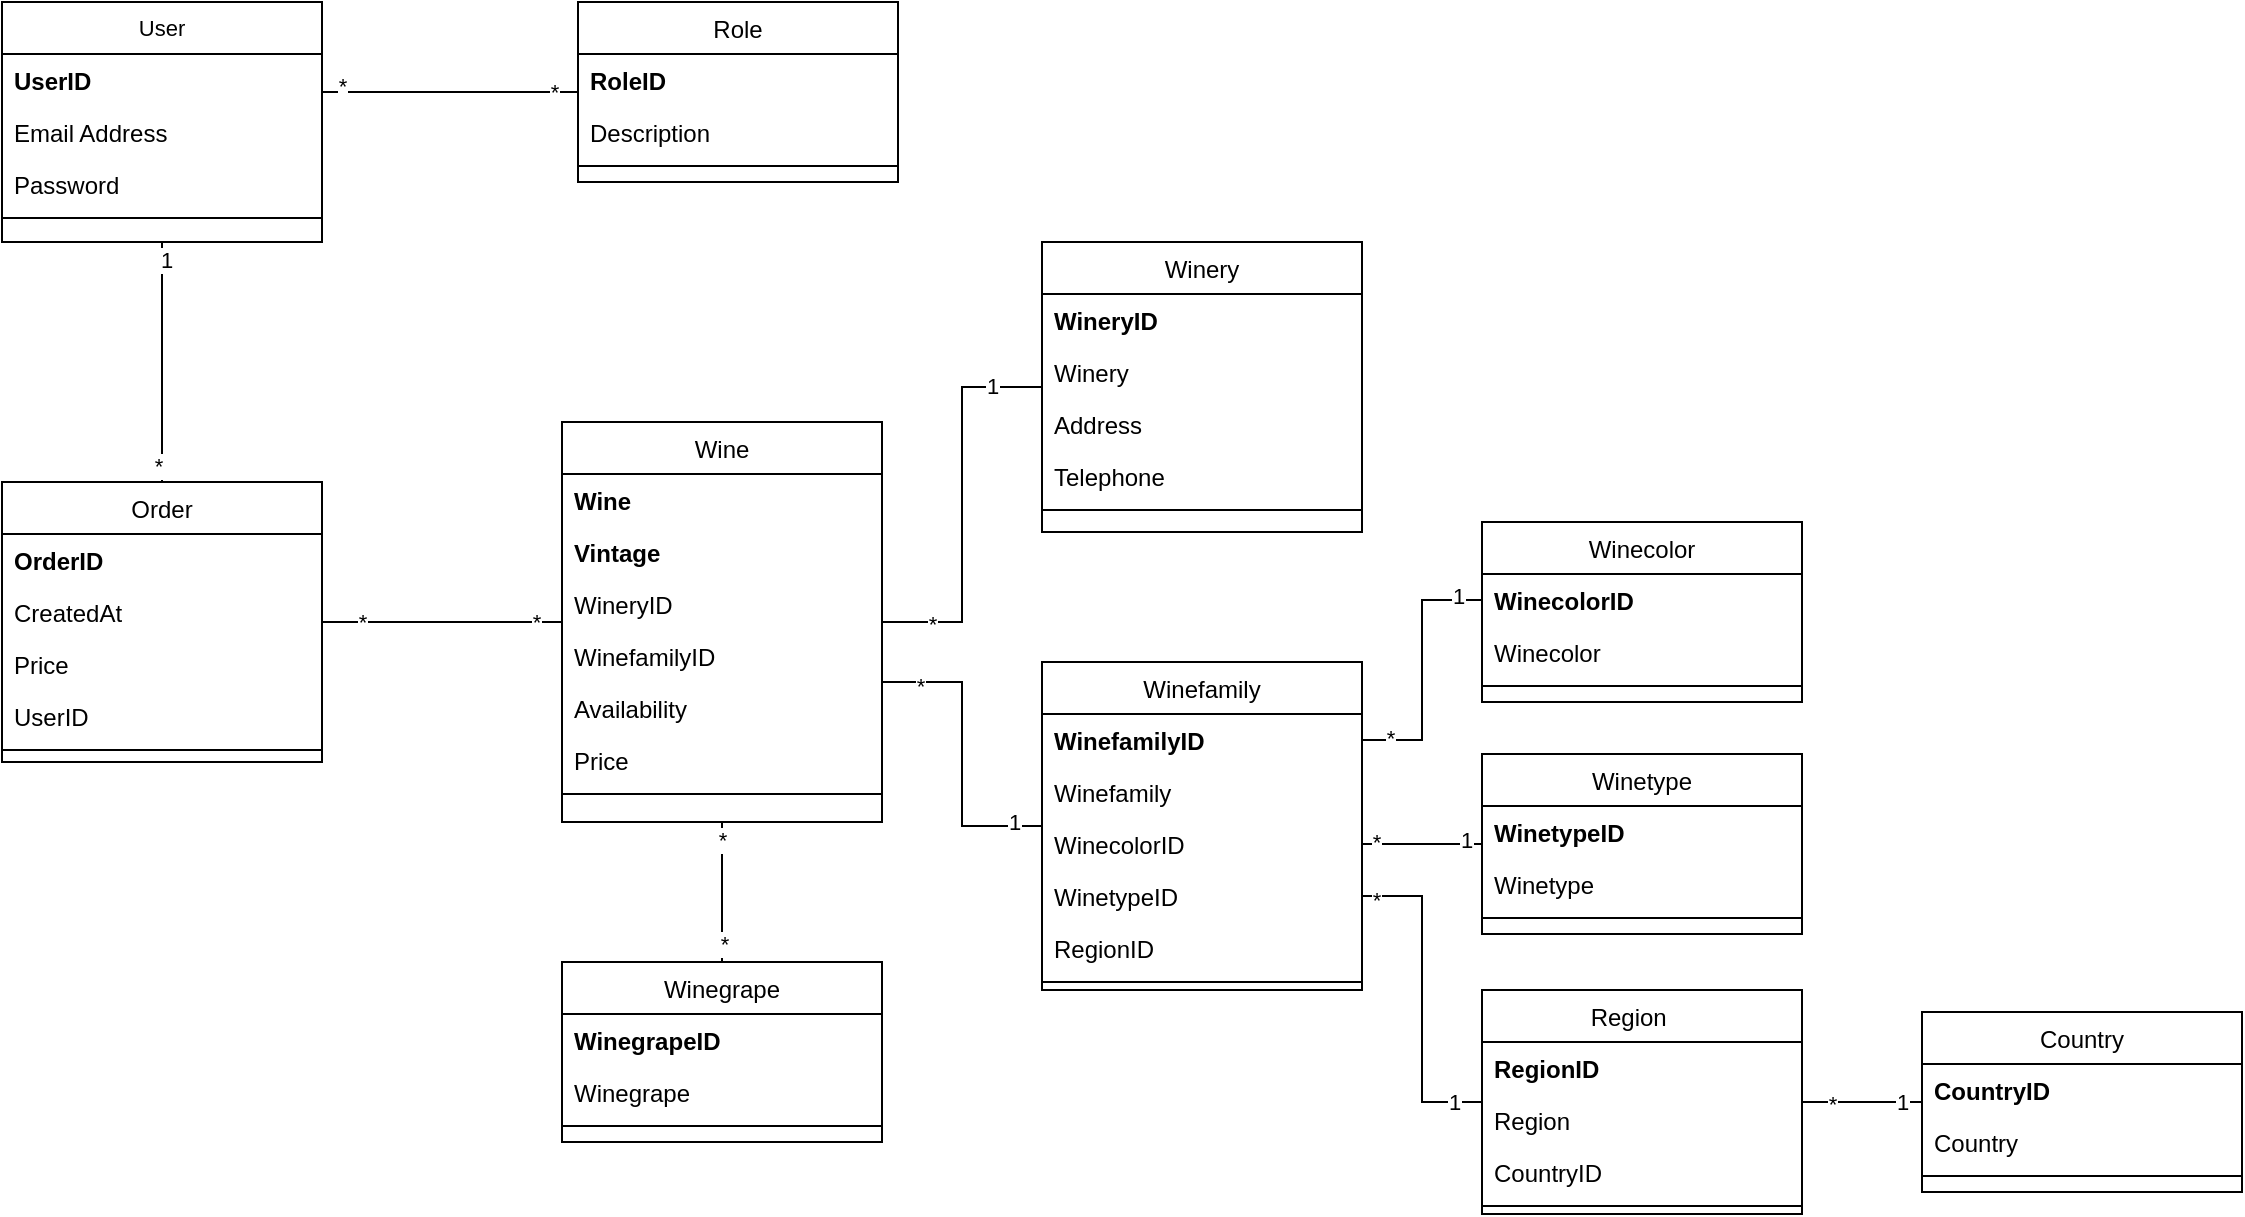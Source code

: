 <mxfile version="15.8.7" type="device"><diagram id="C5RBs43oDa-KdzZeNtuy" name="Page-1"><mxGraphModel dx="1892" dy="1216" grid="1" gridSize="10" guides="1" tooltips="1" connect="1" arrows="1" fold="1" page="1" pageScale="1" pageWidth="827" pageHeight="1169" math="0" shadow="0"><root><mxCell id="WIyWlLk6GJQsqaUBKTNV-0"/><mxCell id="WIyWlLk6GJQsqaUBKTNV-1" parent="WIyWlLk6GJQsqaUBKTNV-0"/><mxCell id="zkfFHV4jXpPFQw0GAbJ--0" value="User" style="swimlane;fontStyle=0;align=center;verticalAlign=top;childLayout=stackLayout;horizontal=1;startSize=26;horizontalStack=0;resizeParent=1;resizeLast=0;collapsible=1;marginBottom=0;rounded=0;shadow=0;strokeWidth=1;fontSize=11;" parent="WIyWlLk6GJQsqaUBKTNV-1" vertex="1"><mxGeometry x="220" y="120" width="160" height="120" as="geometry"><mxRectangle x="220" y="120" width="160" height="26" as="alternateBounds"/></mxGeometry></mxCell><mxCell id="zkfFHV4jXpPFQw0GAbJ--1" value="UserID" style="text;align=left;verticalAlign=top;spacingLeft=4;spacingRight=4;overflow=hidden;rotatable=0;points=[[0,0.5],[1,0.5]];portConstraint=eastwest;fontStyle=1" parent="zkfFHV4jXpPFQw0GAbJ--0" vertex="1"><mxGeometry y="26" width="160" height="26" as="geometry"/></mxCell><mxCell id="zkfFHV4jXpPFQw0GAbJ--2" value="Email Address" style="text;align=left;verticalAlign=top;spacingLeft=4;spacingRight=4;overflow=hidden;rotatable=0;points=[[0,0.5],[1,0.5]];portConstraint=eastwest;rounded=0;shadow=0;html=0;" parent="zkfFHV4jXpPFQw0GAbJ--0" vertex="1"><mxGeometry y="52" width="160" height="26" as="geometry"/></mxCell><mxCell id="zkfFHV4jXpPFQw0GAbJ--3" value="Password" style="text;align=left;verticalAlign=top;spacingLeft=4;spacingRight=4;overflow=hidden;rotatable=0;points=[[0,0.5],[1,0.5]];portConstraint=eastwest;rounded=0;shadow=0;html=0;" parent="zkfFHV4jXpPFQw0GAbJ--0" vertex="1"><mxGeometry y="78" width="160" height="26" as="geometry"/></mxCell><mxCell id="zkfFHV4jXpPFQw0GAbJ--4" value="" style="line;html=1;strokeWidth=1;align=left;verticalAlign=middle;spacingTop=-1;spacingLeft=3;spacingRight=3;rotatable=0;labelPosition=right;points=[];portConstraint=eastwest;" parent="zkfFHV4jXpPFQw0GAbJ--0" vertex="1"><mxGeometry y="104" width="160" height="8" as="geometry"/></mxCell><mxCell id="9OiMtS_QjORn0Yq9oISd-21" style="edgeStyle=orthogonalEdgeStyle;rounded=0;orthogonalLoop=1;jettySize=auto;html=1;fontSize=11;endArrow=none;endFill=0;" edge="1" parent="WIyWlLk6GJQsqaUBKTNV-1" source="zkfFHV4jXpPFQw0GAbJ--6" target="9OiMtS_QjORn0Yq9oISd-9"><mxGeometry relative="1" as="geometry"/></mxCell><mxCell id="9OiMtS_QjORn0Yq9oISd-22" value="*" style="edgeLabel;html=1;align=center;verticalAlign=middle;resizable=0;points=[];fontSize=11;" vertex="1" connectable="0" parent="9OiMtS_QjORn0Yq9oISd-21"><mxGeometry x="-0.87" relative="1" as="geometry"><mxPoint x="12" as="offset"/></mxGeometry></mxCell><mxCell id="9OiMtS_QjORn0Yq9oISd-23" value="*" style="edgeLabel;html=1;align=center;verticalAlign=middle;resizable=0;points=[];fontSize=11;" vertex="1" connectable="0" parent="9OiMtS_QjORn0Yq9oISd-21"><mxGeometry x="0.885" relative="1" as="geometry"><mxPoint x="-6" as="offset"/></mxGeometry></mxCell><mxCell id="zkfFHV4jXpPFQw0GAbJ--6" value="Order" style="swimlane;fontStyle=0;align=center;verticalAlign=top;childLayout=stackLayout;horizontal=1;startSize=26;horizontalStack=0;resizeParent=1;resizeLast=0;collapsible=1;marginBottom=0;rounded=0;shadow=0;strokeWidth=1;" parent="WIyWlLk6GJQsqaUBKTNV-1" vertex="1"><mxGeometry x="220" y="360" width="160" height="140" as="geometry"><mxRectangle x="130" y="380" width="160" height="26" as="alternateBounds"/></mxGeometry></mxCell><mxCell id="zkfFHV4jXpPFQw0GAbJ--7" value="OrderID" style="text;align=left;verticalAlign=top;spacingLeft=4;spacingRight=4;overflow=hidden;rotatable=0;points=[[0,0.5],[1,0.5]];portConstraint=eastwest;fontStyle=1" parent="zkfFHV4jXpPFQw0GAbJ--6" vertex="1"><mxGeometry y="26" width="160" height="26" as="geometry"/></mxCell><mxCell id="zkfFHV4jXpPFQw0GAbJ--8" value="CreatedAt" style="text;align=left;verticalAlign=top;spacingLeft=4;spacingRight=4;overflow=hidden;rotatable=0;points=[[0,0.5],[1,0.5]];portConstraint=eastwest;rounded=0;shadow=0;html=0;" parent="zkfFHV4jXpPFQw0GAbJ--6" vertex="1"><mxGeometry y="52" width="160" height="26" as="geometry"/></mxCell><mxCell id="9OiMtS_QjORn0Yq9oISd-5" value="Price" style="text;align=left;verticalAlign=top;spacingLeft=4;spacingRight=4;overflow=hidden;rotatable=0;points=[[0,0.5],[1,0.5]];portConstraint=eastwest;rounded=0;shadow=0;html=0;" vertex="1" parent="zkfFHV4jXpPFQw0GAbJ--6"><mxGeometry y="78" width="160" height="26" as="geometry"/></mxCell><mxCell id="9OiMtS_QjORn0Yq9oISd-6" value="UserID" style="text;align=left;verticalAlign=top;spacingLeft=4;spacingRight=4;overflow=hidden;rotatable=0;points=[[0,0.5],[1,0.5]];portConstraint=eastwest;rounded=0;shadow=0;html=0;" vertex="1" parent="zkfFHV4jXpPFQw0GAbJ--6"><mxGeometry y="104" width="160" height="26" as="geometry"/></mxCell><mxCell id="zkfFHV4jXpPFQw0GAbJ--9" value="" style="line;html=1;strokeWidth=1;align=left;verticalAlign=middle;spacingTop=-1;spacingLeft=3;spacingRight=3;rotatable=0;labelPosition=right;points=[];portConstraint=eastwest;" parent="zkfFHV4jXpPFQw0GAbJ--6" vertex="1"><mxGeometry y="130" width="160" height="8" as="geometry"/></mxCell><mxCell id="zkfFHV4jXpPFQw0GAbJ--12" value="" style="endArrow=none;endSize=10;endFill=0;shadow=0;strokeWidth=1;rounded=0;edgeStyle=elbowEdgeStyle;elbow=vertical;" parent="WIyWlLk6GJQsqaUBKTNV-1" source="zkfFHV4jXpPFQw0GAbJ--6" target="zkfFHV4jXpPFQw0GAbJ--0" edge="1"><mxGeometry width="160" relative="1" as="geometry"><mxPoint x="200" y="203" as="sourcePoint"/><mxPoint x="200" y="203" as="targetPoint"/></mxGeometry></mxCell><mxCell id="9OiMtS_QjORn0Yq9oISd-7" value="1" style="edgeLabel;html=1;align=center;verticalAlign=middle;resizable=0;points=[];" vertex="1" connectable="0" parent="zkfFHV4jXpPFQw0GAbJ--12"><mxGeometry x="0.847" y="-2" relative="1" as="geometry"><mxPoint as="offset"/></mxGeometry></mxCell><mxCell id="9OiMtS_QjORn0Yq9oISd-8" value="*" style="edgeLabel;html=1;align=center;verticalAlign=middle;resizable=0;points=[];" vertex="1" connectable="0" parent="zkfFHV4jXpPFQw0GAbJ--12"><mxGeometry x="-0.857" y="2" relative="1" as="geometry"><mxPoint as="offset"/></mxGeometry></mxCell><mxCell id="zkfFHV4jXpPFQw0GAbJ--17" value="Role" style="swimlane;fontStyle=0;align=center;verticalAlign=top;childLayout=stackLayout;horizontal=1;startSize=26;horizontalStack=0;resizeParent=1;resizeLast=0;collapsible=1;marginBottom=0;rounded=0;shadow=0;strokeWidth=1;" parent="WIyWlLk6GJQsqaUBKTNV-1" vertex="1"><mxGeometry x="508" y="120" width="160" height="90" as="geometry"><mxRectangle x="550" y="140" width="160" height="26" as="alternateBounds"/></mxGeometry></mxCell><mxCell id="zkfFHV4jXpPFQw0GAbJ--18" value="RoleID" style="text;align=left;verticalAlign=top;spacingLeft=4;spacingRight=4;overflow=hidden;rotatable=0;points=[[0,0.5],[1,0.5]];portConstraint=eastwest;fontStyle=1" parent="zkfFHV4jXpPFQw0GAbJ--17" vertex="1"><mxGeometry y="26" width="160" height="26" as="geometry"/></mxCell><mxCell id="9OiMtS_QjORn0Yq9oISd-4" value="Description" style="text;align=left;verticalAlign=top;spacingLeft=4;spacingRight=4;overflow=hidden;rotatable=0;points=[[0,0.5],[1,0.5]];portConstraint=eastwest;" vertex="1" parent="zkfFHV4jXpPFQw0GAbJ--17"><mxGeometry y="52" width="160" height="26" as="geometry"/></mxCell><mxCell id="zkfFHV4jXpPFQw0GAbJ--23" value="" style="line;html=1;strokeWidth=1;align=left;verticalAlign=middle;spacingTop=-1;spacingLeft=3;spacingRight=3;rotatable=0;labelPosition=right;points=[];portConstraint=eastwest;" parent="zkfFHV4jXpPFQw0GAbJ--17" vertex="1"><mxGeometry y="78" width="160" height="8" as="geometry"/></mxCell><mxCell id="zkfFHV4jXpPFQw0GAbJ--26" value="" style="endArrow=none;shadow=0;strokeWidth=1;rounded=0;endFill=0;edgeStyle=elbowEdgeStyle;elbow=vertical;" parent="WIyWlLk6GJQsqaUBKTNV-1" source="zkfFHV4jXpPFQw0GAbJ--0" target="zkfFHV4jXpPFQw0GAbJ--17" edge="1"><mxGeometry x="0.5" y="41" relative="1" as="geometry"><mxPoint x="380" y="192" as="sourcePoint"/><mxPoint x="540" y="192" as="targetPoint"/><mxPoint x="-40" y="32" as="offset"/></mxGeometry></mxCell><mxCell id="9OiMtS_QjORn0Yq9oISd-48" value="*" style="edgeLabel;html=1;align=center;verticalAlign=middle;resizable=0;points=[];fontSize=11;" vertex="1" connectable="0" parent="zkfFHV4jXpPFQw0GAbJ--26"><mxGeometry x="-0.852" y="3" relative="1" as="geometry"><mxPoint as="offset"/></mxGeometry></mxCell><mxCell id="9OiMtS_QjORn0Yq9oISd-49" value="*" style="edgeLabel;html=1;align=center;verticalAlign=middle;resizable=0;points=[];fontSize=11;" vertex="1" connectable="0" parent="zkfFHV4jXpPFQw0GAbJ--26"><mxGeometry x="0.802" relative="1" as="geometry"><mxPoint as="offset"/></mxGeometry></mxCell><mxCell id="9OiMtS_QjORn0Yq9oISd-44" style="edgeStyle=orthogonalEdgeStyle;rounded=0;orthogonalLoop=1;jettySize=auto;html=1;fontSize=11;endArrow=none;endFill=0;" edge="1" parent="WIyWlLk6GJQsqaUBKTNV-1" source="9OiMtS_QjORn0Yq9oISd-9" target="9OiMtS_QjORn0Yq9oISd-36"><mxGeometry relative="1" as="geometry"/></mxCell><mxCell id="9OiMtS_QjORn0Yq9oISd-45" value="*" style="edgeLabel;html=1;align=center;verticalAlign=middle;resizable=0;points=[];fontSize=11;" vertex="1" connectable="0" parent="9OiMtS_QjORn0Yq9oISd-44"><mxGeometry x="-0.752" y="-1" relative="1" as="geometry"><mxPoint as="offset"/></mxGeometry></mxCell><mxCell id="9OiMtS_QjORn0Yq9oISd-46" value="1" style="edgeLabel;html=1;align=center;verticalAlign=middle;resizable=0;points=[];fontSize=11;" vertex="1" connectable="0" parent="9OiMtS_QjORn0Yq9oISd-44"><mxGeometry x="0.748" y="1" relative="1" as="geometry"><mxPoint as="offset"/></mxGeometry></mxCell><mxCell id="9OiMtS_QjORn0Yq9oISd-57" style="edgeStyle=orthogonalEdgeStyle;rounded=0;orthogonalLoop=1;jettySize=auto;html=1;fontSize=11;endArrow=none;endFill=0;" edge="1" parent="WIyWlLk6GJQsqaUBKTNV-1" source="9OiMtS_QjORn0Yq9oISd-9" target="9OiMtS_QjORn0Yq9oISd-50"><mxGeometry relative="1" as="geometry"><Array as="points"><mxPoint x="700" y="460"/><mxPoint x="700" y="532"/></Array></mxGeometry></mxCell><mxCell id="9OiMtS_QjORn0Yq9oISd-58" value="*" style="edgeLabel;html=1;align=center;verticalAlign=middle;resizable=0;points=[];fontSize=11;" vertex="1" connectable="0" parent="9OiMtS_QjORn0Yq9oISd-57"><mxGeometry x="-0.754" y="-2" relative="1" as="geometry"><mxPoint as="offset"/></mxGeometry></mxCell><mxCell id="9OiMtS_QjORn0Yq9oISd-59" value="1" style="edgeLabel;html=1;align=center;verticalAlign=middle;resizable=0;points=[];fontSize=11;" vertex="1" connectable="0" parent="9OiMtS_QjORn0Yq9oISd-57"><mxGeometry x="0.807" y="2" relative="1" as="geometry"><mxPoint as="offset"/></mxGeometry></mxCell><mxCell id="9OiMtS_QjORn0Yq9oISd-66" style="edgeStyle=orthogonalEdgeStyle;rounded=0;orthogonalLoop=1;jettySize=auto;html=1;fontSize=11;endArrow=none;endFill=0;" edge="1" parent="WIyWlLk6GJQsqaUBKTNV-1" source="9OiMtS_QjORn0Yq9oISd-9" target="9OiMtS_QjORn0Yq9oISd-60"><mxGeometry relative="1" as="geometry"/></mxCell><mxCell id="9OiMtS_QjORn0Yq9oISd-67" value="*" style="edgeLabel;html=1;align=center;verticalAlign=middle;resizable=0;points=[];fontSize=11;" vertex="1" connectable="0" parent="9OiMtS_QjORn0Yq9oISd-66"><mxGeometry x="-0.742" relative="1" as="geometry"><mxPoint as="offset"/></mxGeometry></mxCell><mxCell id="9OiMtS_QjORn0Yq9oISd-68" value="*" style="edgeLabel;html=1;align=center;verticalAlign=middle;resizable=0;points=[];fontSize=11;" vertex="1" connectable="0" parent="9OiMtS_QjORn0Yq9oISd-66"><mxGeometry x="0.742" y="1" relative="1" as="geometry"><mxPoint as="offset"/></mxGeometry></mxCell><mxCell id="9OiMtS_QjORn0Yq9oISd-9" value="Wine" style="swimlane;fontStyle=0;align=center;verticalAlign=top;childLayout=stackLayout;horizontal=1;startSize=26;horizontalStack=0;resizeParent=1;resizeLast=0;collapsible=1;marginBottom=0;rounded=0;shadow=0;strokeWidth=1;" vertex="1" parent="WIyWlLk6GJQsqaUBKTNV-1"><mxGeometry x="500" y="330" width="160" height="200" as="geometry"><mxRectangle x="130" y="380" width="160" height="26" as="alternateBounds"/></mxGeometry></mxCell><mxCell id="9OiMtS_QjORn0Yq9oISd-10" value="Wine" style="text;align=left;verticalAlign=top;spacingLeft=4;spacingRight=4;overflow=hidden;rotatable=0;points=[[0,0.5],[1,0.5]];portConstraint=eastwest;fontStyle=1" vertex="1" parent="9OiMtS_QjORn0Yq9oISd-9"><mxGeometry y="26" width="160" height="26" as="geometry"/></mxCell><mxCell id="9OiMtS_QjORn0Yq9oISd-11" value="Vintage" style="text;align=left;verticalAlign=top;spacingLeft=4;spacingRight=4;overflow=hidden;rotatable=0;points=[[0,0.5],[1,0.5]];portConstraint=eastwest;rounded=0;shadow=0;html=0;fontStyle=1" vertex="1" parent="9OiMtS_QjORn0Yq9oISd-9"><mxGeometry y="52" width="160" height="26" as="geometry"/></mxCell><mxCell id="9OiMtS_QjORn0Yq9oISd-12" value="WineryID" style="text;align=left;verticalAlign=top;spacingLeft=4;spacingRight=4;overflow=hidden;rotatable=0;points=[[0,0.5],[1,0.5]];portConstraint=eastwest;rounded=0;shadow=0;html=0;" vertex="1" parent="9OiMtS_QjORn0Yq9oISd-9"><mxGeometry y="78" width="160" height="26" as="geometry"/></mxCell><mxCell id="9OiMtS_QjORn0Yq9oISd-13" value="WinefamilyID" style="text;align=left;verticalAlign=top;spacingLeft=4;spacingRight=4;overflow=hidden;rotatable=0;points=[[0,0.5],[1,0.5]];portConstraint=eastwest;rounded=0;shadow=0;html=0;" vertex="1" parent="9OiMtS_QjORn0Yq9oISd-9"><mxGeometry y="104" width="160" height="26" as="geometry"/></mxCell><mxCell id="9OiMtS_QjORn0Yq9oISd-15" value="Availability" style="text;align=left;verticalAlign=top;spacingLeft=4;spacingRight=4;overflow=hidden;rotatable=0;points=[[0,0.5],[1,0.5]];portConstraint=eastwest;rounded=0;shadow=0;html=0;" vertex="1" parent="9OiMtS_QjORn0Yq9oISd-9"><mxGeometry y="130" width="160" height="26" as="geometry"/></mxCell><mxCell id="9OiMtS_QjORn0Yq9oISd-16" value="Price" style="text;align=left;verticalAlign=top;spacingLeft=4;spacingRight=4;overflow=hidden;rotatable=0;points=[[0,0.5],[1,0.5]];portConstraint=eastwest;rounded=0;shadow=0;html=0;" vertex="1" parent="9OiMtS_QjORn0Yq9oISd-9"><mxGeometry y="156" width="160" height="26" as="geometry"/></mxCell><mxCell id="9OiMtS_QjORn0Yq9oISd-14" value="" style="line;html=1;strokeWidth=1;align=left;verticalAlign=middle;spacingTop=-1;spacingLeft=3;spacingRight=3;rotatable=0;labelPosition=right;points=[];portConstraint=eastwest;" vertex="1" parent="9OiMtS_QjORn0Yq9oISd-9"><mxGeometry y="182" width="160" height="8" as="geometry"/></mxCell><mxCell id="9OiMtS_QjORn0Yq9oISd-36" value="Winery" style="swimlane;fontStyle=0;align=center;verticalAlign=top;childLayout=stackLayout;horizontal=1;startSize=26;horizontalStack=0;resizeParent=1;resizeLast=0;collapsible=1;marginBottom=0;rounded=0;shadow=0;strokeWidth=1;" vertex="1" parent="WIyWlLk6GJQsqaUBKTNV-1"><mxGeometry x="740" y="240" width="160" height="145" as="geometry"><mxRectangle x="130" y="380" width="160" height="26" as="alternateBounds"/></mxGeometry></mxCell><mxCell id="9OiMtS_QjORn0Yq9oISd-37" value="WineryID" style="text;align=left;verticalAlign=top;spacingLeft=4;spacingRight=4;overflow=hidden;rotatable=0;points=[[0,0.5],[1,0.5]];portConstraint=eastwest;fontStyle=1" vertex="1" parent="9OiMtS_QjORn0Yq9oISd-36"><mxGeometry y="26" width="160" height="26" as="geometry"/></mxCell><mxCell id="9OiMtS_QjORn0Yq9oISd-38" value="Winery" style="text;align=left;verticalAlign=top;spacingLeft=4;spacingRight=4;overflow=hidden;rotatable=0;points=[[0,0.5],[1,0.5]];portConstraint=eastwest;rounded=0;shadow=0;html=0;fontStyle=0" vertex="1" parent="9OiMtS_QjORn0Yq9oISd-36"><mxGeometry y="52" width="160" height="26" as="geometry"/></mxCell><mxCell id="9OiMtS_QjORn0Yq9oISd-39" value="Address" style="text;align=left;verticalAlign=top;spacingLeft=4;spacingRight=4;overflow=hidden;rotatable=0;points=[[0,0.5],[1,0.5]];portConstraint=eastwest;rounded=0;shadow=0;html=0;" vertex="1" parent="9OiMtS_QjORn0Yq9oISd-36"><mxGeometry y="78" width="160" height="26" as="geometry"/></mxCell><mxCell id="9OiMtS_QjORn0Yq9oISd-40" value="Telephone" style="text;align=left;verticalAlign=top;spacingLeft=4;spacingRight=4;overflow=hidden;rotatable=0;points=[[0,0.5],[1,0.5]];portConstraint=eastwest;rounded=0;shadow=0;html=0;" vertex="1" parent="9OiMtS_QjORn0Yq9oISd-36"><mxGeometry y="104" width="160" height="26" as="geometry"/></mxCell><mxCell id="9OiMtS_QjORn0Yq9oISd-43" value="" style="line;html=1;strokeWidth=1;align=left;verticalAlign=middle;spacingTop=-1;spacingLeft=3;spacingRight=3;rotatable=0;labelPosition=right;points=[];portConstraint=eastwest;" vertex="1" parent="9OiMtS_QjORn0Yq9oISd-36"><mxGeometry y="130" width="160" height="8" as="geometry"/></mxCell><mxCell id="9OiMtS_QjORn0Yq9oISd-50" value="Winefamily" style="swimlane;fontStyle=0;align=center;verticalAlign=top;childLayout=stackLayout;horizontal=1;startSize=26;horizontalStack=0;resizeParent=1;resizeLast=0;collapsible=1;marginBottom=0;rounded=0;shadow=0;strokeWidth=1;" vertex="1" parent="WIyWlLk6GJQsqaUBKTNV-1"><mxGeometry x="740" y="450" width="160" height="164" as="geometry"><mxRectangle x="130" y="380" width="160" height="26" as="alternateBounds"/></mxGeometry></mxCell><mxCell id="9OiMtS_QjORn0Yq9oISd-51" value="WinefamilyID" style="text;align=left;verticalAlign=top;spacingLeft=4;spacingRight=4;overflow=hidden;rotatable=0;points=[[0,0.5],[1,0.5]];portConstraint=eastwest;fontStyle=1" vertex="1" parent="9OiMtS_QjORn0Yq9oISd-50"><mxGeometry y="26" width="160" height="26" as="geometry"/></mxCell><mxCell id="9OiMtS_QjORn0Yq9oISd-52" value="Winefamily" style="text;align=left;verticalAlign=top;spacingLeft=4;spacingRight=4;overflow=hidden;rotatable=0;points=[[0,0.5],[1,0.5]];portConstraint=eastwest;rounded=0;shadow=0;html=0;fontStyle=0" vertex="1" parent="9OiMtS_QjORn0Yq9oISd-50"><mxGeometry y="52" width="160" height="26" as="geometry"/></mxCell><mxCell id="9OiMtS_QjORn0Yq9oISd-53" value="WinecolorID" style="text;align=left;verticalAlign=top;spacingLeft=4;spacingRight=4;overflow=hidden;rotatable=0;points=[[0,0.5],[1,0.5]];portConstraint=eastwest;rounded=0;shadow=0;html=0;" vertex="1" parent="9OiMtS_QjORn0Yq9oISd-50"><mxGeometry y="78" width="160" height="26" as="geometry"/></mxCell><mxCell id="9OiMtS_QjORn0Yq9oISd-54" value="WinetypeID" style="text;align=left;verticalAlign=top;spacingLeft=4;spacingRight=4;overflow=hidden;rotatable=0;points=[[0,0.5],[1,0.5]];portConstraint=eastwest;rounded=0;shadow=0;html=0;" vertex="1" parent="9OiMtS_QjORn0Yq9oISd-50"><mxGeometry y="104" width="160" height="26" as="geometry"/></mxCell><mxCell id="9OiMtS_QjORn0Yq9oISd-56" value="RegionID" style="text;align=left;verticalAlign=top;spacingLeft=4;spacingRight=4;overflow=hidden;rotatable=0;points=[[0,0.5],[1,0.5]];portConstraint=eastwest;rounded=0;shadow=0;html=0;" vertex="1" parent="9OiMtS_QjORn0Yq9oISd-50"><mxGeometry y="130" width="160" height="26" as="geometry"/></mxCell><mxCell id="9OiMtS_QjORn0Yq9oISd-55" value="" style="line;html=1;strokeWidth=1;align=left;verticalAlign=middle;spacingTop=-1;spacingLeft=3;spacingRight=3;rotatable=0;labelPosition=right;points=[];portConstraint=eastwest;" vertex="1" parent="9OiMtS_QjORn0Yq9oISd-50"><mxGeometry y="156" width="160" height="8" as="geometry"/></mxCell><mxCell id="9OiMtS_QjORn0Yq9oISd-60" value="Winegrape" style="swimlane;fontStyle=0;align=center;verticalAlign=top;childLayout=stackLayout;horizontal=1;startSize=26;horizontalStack=0;resizeParent=1;resizeLast=0;collapsible=1;marginBottom=0;rounded=0;shadow=0;strokeWidth=1;" vertex="1" parent="WIyWlLk6GJQsqaUBKTNV-1"><mxGeometry x="500" y="600" width="160" height="90" as="geometry"><mxRectangle x="130" y="380" width="160" height="26" as="alternateBounds"/></mxGeometry></mxCell><mxCell id="9OiMtS_QjORn0Yq9oISd-61" value="WinegrapeID" style="text;align=left;verticalAlign=top;spacingLeft=4;spacingRight=4;overflow=hidden;rotatable=0;points=[[0,0.5],[1,0.5]];portConstraint=eastwest;fontStyle=1" vertex="1" parent="9OiMtS_QjORn0Yq9oISd-60"><mxGeometry y="26" width="160" height="26" as="geometry"/></mxCell><mxCell id="9OiMtS_QjORn0Yq9oISd-62" value="Winegrape" style="text;align=left;verticalAlign=top;spacingLeft=4;spacingRight=4;overflow=hidden;rotatable=0;points=[[0,0.5],[1,0.5]];portConstraint=eastwest;rounded=0;shadow=0;html=0;fontStyle=0" vertex="1" parent="9OiMtS_QjORn0Yq9oISd-60"><mxGeometry y="52" width="160" height="26" as="geometry"/></mxCell><mxCell id="9OiMtS_QjORn0Yq9oISd-65" value="" style="line;html=1;strokeWidth=1;align=left;verticalAlign=middle;spacingTop=-1;spacingLeft=3;spacingRight=3;rotatable=0;labelPosition=right;points=[];portConstraint=eastwest;" vertex="1" parent="9OiMtS_QjORn0Yq9oISd-60"><mxGeometry y="78" width="160" height="8" as="geometry"/></mxCell><mxCell id="9OiMtS_QjORn0Yq9oISd-76" value="Winecolor" style="swimlane;fontStyle=0;align=center;verticalAlign=top;childLayout=stackLayout;horizontal=1;startSize=26;horizontalStack=0;resizeParent=1;resizeLast=0;collapsible=1;marginBottom=0;rounded=0;shadow=0;strokeWidth=1;" vertex="1" parent="WIyWlLk6GJQsqaUBKTNV-1"><mxGeometry x="960" y="380" width="160" height="90" as="geometry"><mxRectangle x="130" y="380" width="160" height="26" as="alternateBounds"/></mxGeometry></mxCell><mxCell id="9OiMtS_QjORn0Yq9oISd-77" value="WinecolorID" style="text;align=left;verticalAlign=top;spacingLeft=4;spacingRight=4;overflow=hidden;rotatable=0;points=[[0,0.5],[1,0.5]];portConstraint=eastwest;fontStyle=1" vertex="1" parent="9OiMtS_QjORn0Yq9oISd-76"><mxGeometry y="26" width="160" height="26" as="geometry"/></mxCell><mxCell id="9OiMtS_QjORn0Yq9oISd-78" value="Winecolor" style="text;align=left;verticalAlign=top;spacingLeft=4;spacingRight=4;overflow=hidden;rotatable=0;points=[[0,0.5],[1,0.5]];portConstraint=eastwest;rounded=0;shadow=0;html=0;fontStyle=0" vertex="1" parent="9OiMtS_QjORn0Yq9oISd-76"><mxGeometry y="52" width="160" height="26" as="geometry"/></mxCell><mxCell id="9OiMtS_QjORn0Yq9oISd-79" value="" style="line;html=1;strokeWidth=1;align=left;verticalAlign=middle;spacingTop=-1;spacingLeft=3;spacingRight=3;rotatable=0;labelPosition=right;points=[];portConstraint=eastwest;" vertex="1" parent="9OiMtS_QjORn0Yq9oISd-76"><mxGeometry y="78" width="160" height="8" as="geometry"/></mxCell><mxCell id="9OiMtS_QjORn0Yq9oISd-80" value="Winetype" style="swimlane;fontStyle=0;align=center;verticalAlign=top;childLayout=stackLayout;horizontal=1;startSize=26;horizontalStack=0;resizeParent=1;resizeLast=0;collapsible=1;marginBottom=0;rounded=0;shadow=0;strokeWidth=1;" vertex="1" parent="WIyWlLk6GJQsqaUBKTNV-1"><mxGeometry x="960" y="496" width="160" height="90" as="geometry"><mxRectangle x="130" y="380" width="160" height="26" as="alternateBounds"/></mxGeometry></mxCell><mxCell id="9OiMtS_QjORn0Yq9oISd-81" value="WinetypeID" style="text;align=left;verticalAlign=top;spacingLeft=4;spacingRight=4;overflow=hidden;rotatable=0;points=[[0,0.5],[1,0.5]];portConstraint=eastwest;fontStyle=1" vertex="1" parent="9OiMtS_QjORn0Yq9oISd-80"><mxGeometry y="26" width="160" height="26" as="geometry"/></mxCell><mxCell id="9OiMtS_QjORn0Yq9oISd-82" value="Winetype" style="text;align=left;verticalAlign=top;spacingLeft=4;spacingRight=4;overflow=hidden;rotatable=0;points=[[0,0.5],[1,0.5]];portConstraint=eastwest;rounded=0;shadow=0;html=0;fontStyle=0" vertex="1" parent="9OiMtS_QjORn0Yq9oISd-80"><mxGeometry y="52" width="160" height="26" as="geometry"/></mxCell><mxCell id="9OiMtS_QjORn0Yq9oISd-83" value="" style="line;html=1;strokeWidth=1;align=left;verticalAlign=middle;spacingTop=-1;spacingLeft=3;spacingRight=3;rotatable=0;labelPosition=right;points=[];portConstraint=eastwest;" vertex="1" parent="9OiMtS_QjORn0Yq9oISd-80"><mxGeometry y="78" width="160" height="8" as="geometry"/></mxCell><mxCell id="9OiMtS_QjORn0Yq9oISd-101" style="edgeStyle=orthogonalEdgeStyle;rounded=0;orthogonalLoop=1;jettySize=auto;html=1;fontSize=11;endArrow=none;endFill=0;" edge="1" parent="WIyWlLk6GJQsqaUBKTNV-1" source="9OiMtS_QjORn0Yq9oISd-84" target="9OiMtS_QjORn0Yq9oISd-97"><mxGeometry relative="1" as="geometry"/></mxCell><mxCell id="9OiMtS_QjORn0Yq9oISd-102" value="*" style="edgeLabel;html=1;align=center;verticalAlign=middle;resizable=0;points=[];fontSize=11;" vertex="1" connectable="0" parent="9OiMtS_QjORn0Yq9oISd-101"><mxGeometry x="-0.503" y="-1" relative="1" as="geometry"><mxPoint as="offset"/></mxGeometry></mxCell><mxCell id="9OiMtS_QjORn0Yq9oISd-103" value="1" style="edgeLabel;html=1;align=center;verticalAlign=middle;resizable=0;points=[];fontSize=11;" vertex="1" connectable="0" parent="9OiMtS_QjORn0Yq9oISd-101"><mxGeometry x="0.669" relative="1" as="geometry"><mxPoint as="offset"/></mxGeometry></mxCell><mxCell id="9OiMtS_QjORn0Yq9oISd-84" value="Region    " style="swimlane;fontStyle=0;align=center;verticalAlign=top;childLayout=stackLayout;horizontal=1;startSize=26;horizontalStack=0;resizeParent=1;resizeLast=0;collapsible=1;marginBottom=0;rounded=0;shadow=0;strokeWidth=1;" vertex="1" parent="WIyWlLk6GJQsqaUBKTNV-1"><mxGeometry x="960" y="614" width="160" height="112" as="geometry"><mxRectangle x="130" y="380" width="160" height="26" as="alternateBounds"/></mxGeometry></mxCell><mxCell id="9OiMtS_QjORn0Yq9oISd-85" value="RegionID" style="text;align=left;verticalAlign=top;spacingLeft=4;spacingRight=4;overflow=hidden;rotatable=0;points=[[0,0.5],[1,0.5]];portConstraint=eastwest;fontStyle=1" vertex="1" parent="9OiMtS_QjORn0Yq9oISd-84"><mxGeometry y="26" width="160" height="26" as="geometry"/></mxCell><mxCell id="9OiMtS_QjORn0Yq9oISd-104" value="Region" style="text;align=left;verticalAlign=top;spacingLeft=4;spacingRight=4;overflow=hidden;rotatable=0;points=[[0,0.5],[1,0.5]];portConstraint=eastwest;rounded=0;shadow=0;html=0;fontStyle=0" vertex="1" parent="9OiMtS_QjORn0Yq9oISd-84"><mxGeometry y="52" width="160" height="26" as="geometry"/></mxCell><mxCell id="9OiMtS_QjORn0Yq9oISd-86" value="CountryID" style="text;align=left;verticalAlign=top;spacingLeft=4;spacingRight=4;overflow=hidden;rotatable=0;points=[[0,0.5],[1,0.5]];portConstraint=eastwest;rounded=0;shadow=0;html=0;fontStyle=0" vertex="1" parent="9OiMtS_QjORn0Yq9oISd-84"><mxGeometry y="78" width="160" height="26" as="geometry"/></mxCell><mxCell id="9OiMtS_QjORn0Yq9oISd-87" value="" style="line;html=1;strokeWidth=1;align=left;verticalAlign=middle;spacingTop=-1;spacingLeft=3;spacingRight=3;rotatable=0;labelPosition=right;points=[];portConstraint=eastwest;" vertex="1" parent="9OiMtS_QjORn0Yq9oISd-84"><mxGeometry y="104" width="160" height="8" as="geometry"/></mxCell><mxCell id="9OiMtS_QjORn0Yq9oISd-88" style="edgeStyle=orthogonalEdgeStyle;rounded=0;orthogonalLoop=1;jettySize=auto;html=1;fontSize=11;endArrow=none;endFill=0;entryX=0;entryY=0.5;entryDx=0;entryDy=0;exitX=1;exitY=0.5;exitDx=0;exitDy=0;" edge="1" parent="WIyWlLk6GJQsqaUBKTNV-1" source="9OiMtS_QjORn0Yq9oISd-51" target="9OiMtS_QjORn0Yq9oISd-77"><mxGeometry relative="1" as="geometry"/></mxCell><mxCell id="9OiMtS_QjORn0Yq9oISd-89" value="*" style="edgeLabel;html=1;align=center;verticalAlign=middle;resizable=0;points=[];fontSize=11;" vertex="1" connectable="0" parent="9OiMtS_QjORn0Yq9oISd-88"><mxGeometry x="-0.786" y="1" relative="1" as="geometry"><mxPoint as="offset"/></mxGeometry></mxCell><mxCell id="9OiMtS_QjORn0Yq9oISd-90" value="1" style="edgeLabel;html=1;align=center;verticalAlign=middle;resizable=0;points=[];fontSize=11;" vertex="1" connectable="0" parent="9OiMtS_QjORn0Yq9oISd-88"><mxGeometry x="0.817" y="2" relative="1" as="geometry"><mxPoint as="offset"/></mxGeometry></mxCell><mxCell id="9OiMtS_QjORn0Yq9oISd-91" style="edgeStyle=orthogonalEdgeStyle;rounded=0;orthogonalLoop=1;jettySize=auto;html=1;fontSize=11;endArrow=none;endFill=0;" edge="1" parent="WIyWlLk6GJQsqaUBKTNV-1" source="9OiMtS_QjORn0Yq9oISd-53" target="9OiMtS_QjORn0Yq9oISd-80"><mxGeometry relative="1" as="geometry"/></mxCell><mxCell id="9OiMtS_QjORn0Yq9oISd-92" value="*" style="edgeLabel;html=1;align=center;verticalAlign=middle;resizable=0;points=[];fontSize=11;" vertex="1" connectable="0" parent="9OiMtS_QjORn0Yq9oISd-91"><mxGeometry x="-0.762" y="1" relative="1" as="geometry"><mxPoint as="offset"/></mxGeometry></mxCell><mxCell id="9OiMtS_QjORn0Yq9oISd-93" value="1" style="edgeLabel;html=1;align=center;verticalAlign=middle;resizable=0;points=[];fontSize=11;" vertex="1" connectable="0" parent="9OiMtS_QjORn0Yq9oISd-91"><mxGeometry x="0.725" y="2" relative="1" as="geometry"><mxPoint as="offset"/></mxGeometry></mxCell><mxCell id="9OiMtS_QjORn0Yq9oISd-94" style="edgeStyle=orthogonalEdgeStyle;rounded=0;orthogonalLoop=1;jettySize=auto;html=1;entryX=0;entryY=0.5;entryDx=0;entryDy=0;fontSize=11;endArrow=none;endFill=0;" edge="1" parent="WIyWlLk6GJQsqaUBKTNV-1" source="9OiMtS_QjORn0Yq9oISd-54" target="9OiMtS_QjORn0Yq9oISd-84"><mxGeometry relative="1" as="geometry"/></mxCell><mxCell id="9OiMtS_QjORn0Yq9oISd-95" value="*" style="edgeLabel;html=1;align=center;verticalAlign=middle;resizable=0;points=[];fontSize=11;" vertex="1" connectable="0" parent="9OiMtS_QjORn0Yq9oISd-94"><mxGeometry x="-0.916" y="-2" relative="1" as="geometry"><mxPoint as="offset"/></mxGeometry></mxCell><mxCell id="9OiMtS_QjORn0Yq9oISd-96" value="1" style="edgeLabel;html=1;align=center;verticalAlign=middle;resizable=0;points=[];fontSize=11;" vertex="1" connectable="0" parent="9OiMtS_QjORn0Yq9oISd-94"><mxGeometry x="0.826" relative="1" as="geometry"><mxPoint as="offset"/></mxGeometry></mxCell><mxCell id="9OiMtS_QjORn0Yq9oISd-97" value="Country" style="swimlane;fontStyle=0;align=center;verticalAlign=top;childLayout=stackLayout;horizontal=1;startSize=26;horizontalStack=0;resizeParent=1;resizeLast=0;collapsible=1;marginBottom=0;rounded=0;shadow=0;strokeWidth=1;" vertex="1" parent="WIyWlLk6GJQsqaUBKTNV-1"><mxGeometry x="1180" y="625" width="160" height="90" as="geometry"><mxRectangle x="130" y="380" width="160" height="26" as="alternateBounds"/></mxGeometry></mxCell><mxCell id="9OiMtS_QjORn0Yq9oISd-98" value="CountryID" style="text;align=left;verticalAlign=top;spacingLeft=4;spacingRight=4;overflow=hidden;rotatable=0;points=[[0,0.5],[1,0.5]];portConstraint=eastwest;fontStyle=1" vertex="1" parent="9OiMtS_QjORn0Yq9oISd-97"><mxGeometry y="26" width="160" height="26" as="geometry"/></mxCell><mxCell id="9OiMtS_QjORn0Yq9oISd-99" value="Country" style="text;align=left;verticalAlign=top;spacingLeft=4;spacingRight=4;overflow=hidden;rotatable=0;points=[[0,0.5],[1,0.5]];portConstraint=eastwest;rounded=0;shadow=0;html=0;fontStyle=0" vertex="1" parent="9OiMtS_QjORn0Yq9oISd-97"><mxGeometry y="52" width="160" height="26" as="geometry"/></mxCell><mxCell id="9OiMtS_QjORn0Yq9oISd-100" value="" style="line;html=1;strokeWidth=1;align=left;verticalAlign=middle;spacingTop=-1;spacingLeft=3;spacingRight=3;rotatable=0;labelPosition=right;points=[];portConstraint=eastwest;" vertex="1" parent="9OiMtS_QjORn0Yq9oISd-97"><mxGeometry y="78" width="160" height="8" as="geometry"/></mxCell></root></mxGraphModel></diagram></mxfile>